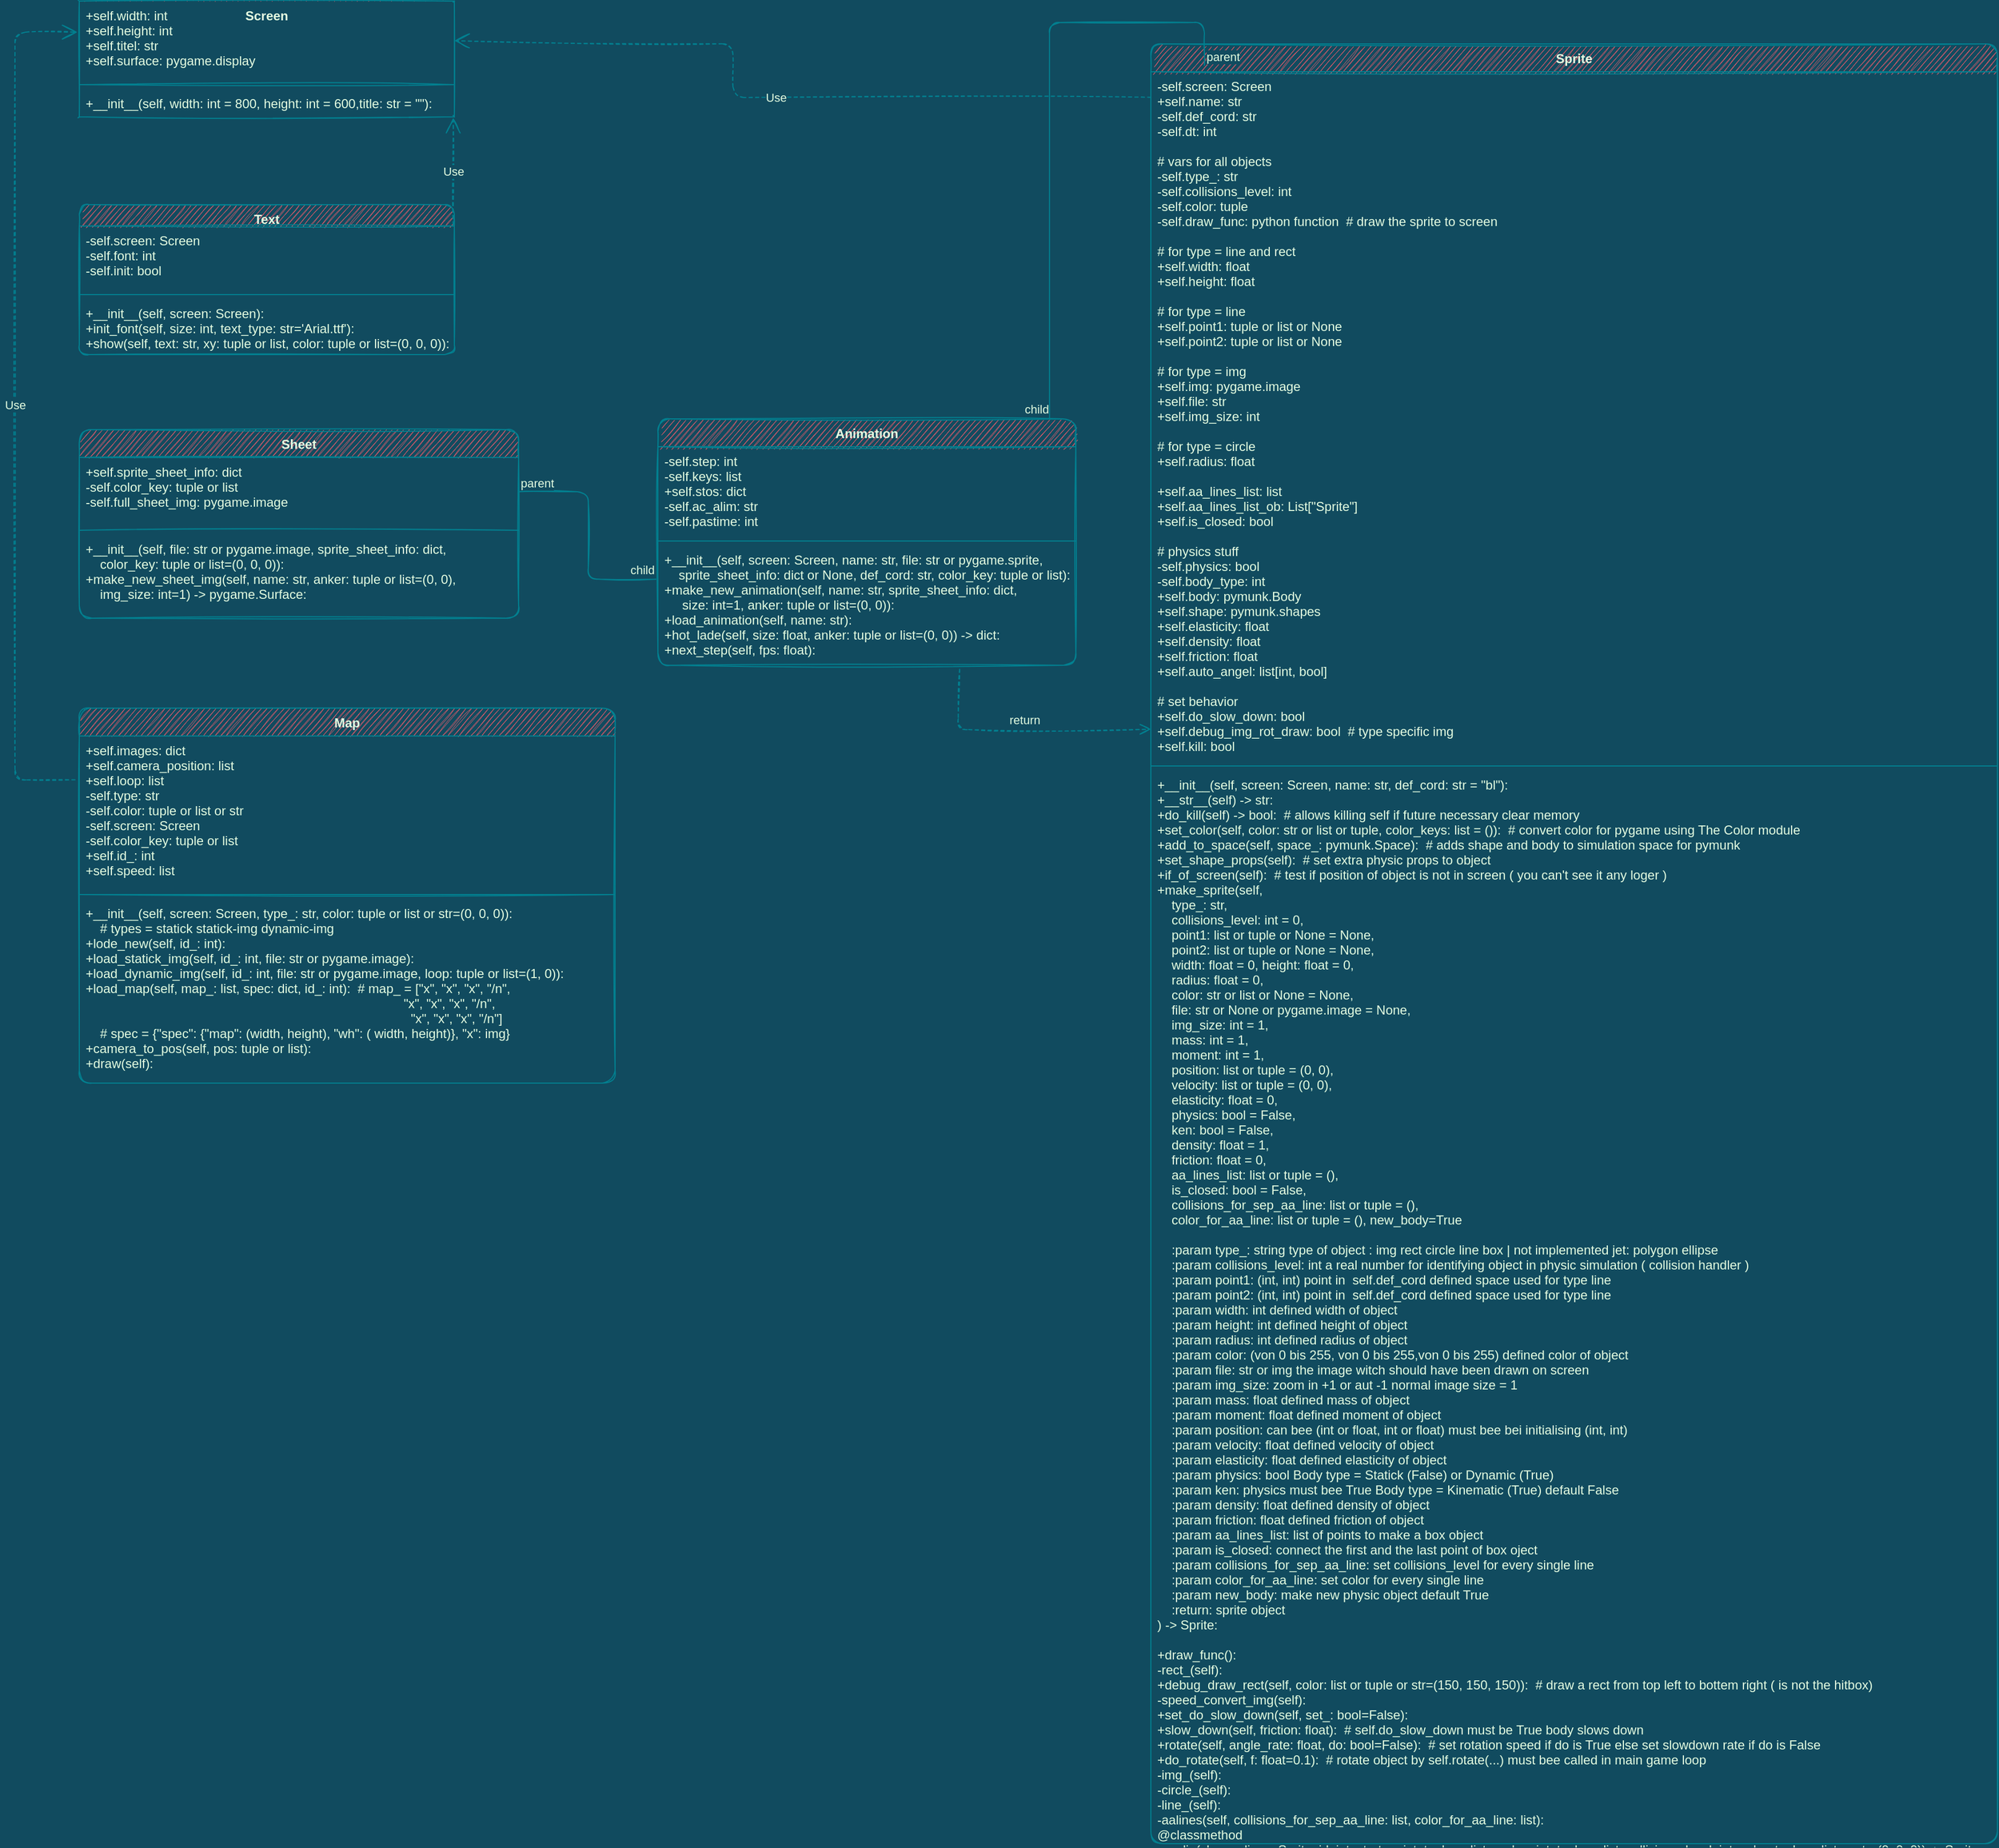 <mxfile version="16.6.3" type="github">
  <diagram id="C5RBs43oDa-KdzZeNtuy" name="Page-1">
    <mxGraphModel dx="1772" dy="1661" grid="1" gridSize="10" guides="1" tooltips="1" connect="1" arrows="1" fold="1" page="1" pageScale="1" pageWidth="827" pageHeight="1169" background="#114B5F" math="0" shadow="0">
      <root>
        <mxCell id="WIyWlLk6GJQsqaUBKTNV-0" />
        <mxCell id="WIyWlLk6GJQsqaUBKTNV-1" parent="WIyWlLk6GJQsqaUBKTNV-0" />
        <mxCell id="FMwDaVfZEnFEAQgHHLUg-0" value="Screen" style="swimlane;fontStyle=1;align=center;verticalAlign=top;childLayout=stackLayout;horizontal=1;startSize=0;horizontalStack=0;resizeParent=1;resizeParentMax=0;resizeLast=0;collapsible=1;marginBottom=0;fillColor=#F45B69;strokeColor=#028090;fontColor=#E4FDE1;rounded=1;sketch=1;" vertex="1" parent="WIyWlLk6GJQsqaUBKTNV-1">
          <mxGeometry x="-720" y="-1120" width="350" height="108" as="geometry" />
        </mxCell>
        <mxCell id="FMwDaVfZEnFEAQgHHLUg-1" value="+self.width: int&#xa;+self.height: int&#xa;+self.titel: str&#xa;+self.surface: pygame.display" style="text;strokeColor=none;fillColor=none;align=left;verticalAlign=top;spacingLeft=4;spacingRight=4;overflow=hidden;rotatable=0;points=[[0,0.5],[1,0.5]];portConstraint=eastwest;fontColor=#E4FDE1;rounded=1;sketch=1;" vertex="1" parent="FMwDaVfZEnFEAQgHHLUg-0">
          <mxGeometry width="350" height="74" as="geometry" />
        </mxCell>
        <mxCell id="FMwDaVfZEnFEAQgHHLUg-2" value="" style="line;strokeWidth=1;fillColor=none;align=left;verticalAlign=middle;spacingTop=-1;spacingLeft=3;spacingRight=3;rotatable=0;labelPosition=right;points=[];portConstraint=eastwest;labelBackgroundColor=#114B5F;strokeColor=#028090;fontColor=#E4FDE1;rounded=1;sketch=1;" vertex="1" parent="FMwDaVfZEnFEAQgHHLUg-0">
          <mxGeometry y="74" width="350" height="8" as="geometry" />
        </mxCell>
        <mxCell id="FMwDaVfZEnFEAQgHHLUg-3" value="+__init__(self, width: int = 800, height: int = 600,title: str = &quot;&quot;):" style="text;strokeColor=none;fillColor=none;align=left;verticalAlign=top;spacingLeft=4;spacingRight=4;overflow=hidden;rotatable=0;points=[[0,0.5],[1,0.5]];portConstraint=eastwest;fontColor=#E4FDE1;rounded=1;sketch=1;" vertex="1" parent="FMwDaVfZEnFEAQgHHLUg-0">
          <mxGeometry y="82" width="350" height="26" as="geometry" />
        </mxCell>
        <mxCell id="FMwDaVfZEnFEAQgHHLUg-4" value="Text" style="swimlane;fontStyle=1;align=center;verticalAlign=top;childLayout=stackLayout;horizontal=1;startSize=20;horizontalStack=0;resizeParent=1;resizeParentMax=0;resizeLast=0;collapsible=1;marginBottom=0;fillColor=#F45B69;strokeColor=#028090;fontColor=#E4FDE1;rounded=1;sketch=1;" vertex="1" parent="WIyWlLk6GJQsqaUBKTNV-1">
          <mxGeometry x="-720" y="-930" width="350" height="140" as="geometry" />
        </mxCell>
        <mxCell id="FMwDaVfZEnFEAQgHHLUg-5" value="-self.screen: Screen&#xa;-self.font: int&#xa;-self.init: bool" style="text;strokeColor=none;fillColor=none;align=left;verticalAlign=top;spacingLeft=4;spacingRight=4;overflow=hidden;rotatable=0;points=[[0,0.5],[1,0.5]];portConstraint=eastwest;fontColor=#E4FDE1;rounded=1;sketch=1;" vertex="1" parent="FMwDaVfZEnFEAQgHHLUg-4">
          <mxGeometry y="20" width="350" height="60" as="geometry" />
        </mxCell>
        <mxCell id="FMwDaVfZEnFEAQgHHLUg-6" value="" style="line;strokeWidth=1;fillColor=none;align=left;verticalAlign=middle;spacingTop=-1;spacingLeft=3;spacingRight=3;rotatable=0;labelPosition=right;points=[];portConstraint=eastwest;labelBackgroundColor=#114B5F;strokeColor=#028090;fontColor=#E4FDE1;rounded=1;sketch=1;" vertex="1" parent="FMwDaVfZEnFEAQgHHLUg-4">
          <mxGeometry y="80" width="350" height="8" as="geometry" />
        </mxCell>
        <mxCell id="FMwDaVfZEnFEAQgHHLUg-7" value="+__init__(self, screen: Screen):&#xa;+init_font(self, size: int, text_type: str=&#39;Arial.ttf&#39;):&#xa;+show(self, text: str, xy: tuple or list, color: tuple or list=(0, 0, 0)):" style="text;strokeColor=none;fillColor=none;align=left;verticalAlign=top;spacingLeft=4;spacingRight=4;overflow=hidden;rotatable=0;points=[[0,0.5],[1,0.5]];portConstraint=eastwest;fontColor=#E4FDE1;rounded=1;sketch=1;" vertex="1" parent="FMwDaVfZEnFEAQgHHLUg-4">
          <mxGeometry y="88" width="350" height="52" as="geometry" />
        </mxCell>
        <mxCell id="FMwDaVfZEnFEAQgHHLUg-8" value="Animation" style="swimlane;fontStyle=1;align=center;verticalAlign=top;childLayout=stackLayout;horizontal=1;startSize=26;horizontalStack=0;resizeParent=1;resizeParentMax=0;resizeLast=0;collapsible=1;marginBottom=0;fillColor=#F45B69;strokeColor=#028090;fontColor=#E4FDE1;rounded=1;sketch=1;" vertex="1" parent="WIyWlLk6GJQsqaUBKTNV-1">
          <mxGeometry x="-180" y="-730" width="390" height="230" as="geometry" />
        </mxCell>
        <mxCell id="FMwDaVfZEnFEAQgHHLUg-9" value="-self.step: int&#xa;-self.keys: list&#xa;+self.stos: dict&#xa;-self.ac_alim: str&#xa;-self.pastime: int" style="text;strokeColor=none;fillColor=none;align=left;verticalAlign=top;spacingLeft=4;spacingRight=4;overflow=hidden;rotatable=0;points=[[0,0.5],[1,0.5]];portConstraint=eastwest;fontColor=#E4FDE1;rounded=1;sketch=1;" vertex="1" parent="FMwDaVfZEnFEAQgHHLUg-8">
          <mxGeometry y="26" width="390" height="84" as="geometry" />
        </mxCell>
        <mxCell id="FMwDaVfZEnFEAQgHHLUg-10" value="" style="line;strokeWidth=1;fillColor=none;align=left;verticalAlign=middle;spacingTop=-1;spacingLeft=3;spacingRight=3;rotatable=0;labelPosition=right;points=[];portConstraint=eastwest;labelBackgroundColor=#114B5F;strokeColor=#028090;fontColor=#E4FDE1;rounded=1;sketch=1;" vertex="1" parent="FMwDaVfZEnFEAQgHHLUg-8">
          <mxGeometry y="110" width="390" height="8" as="geometry" />
        </mxCell>
        <mxCell id="FMwDaVfZEnFEAQgHHLUg-11" value="+__init__(self, screen: Screen, name: str, file: str or pygame.sprite, &#xa;    sprite_sheet_info: dict or None, def_cord: str, color_key: tuple or list):&#xa;+make_new_animation(self, name: str, sprite_sheet_info: dict,&#xa;     size: int=1, anker: tuple or list=(0, 0)):&#xa;+load_animation(self, name: str):&#xa;+hot_lade(self, size: float, anker: tuple or list=(0, 0)) -&gt; dict:&#xa;+next_step(self, fps: float):" style="text;strokeColor=none;fillColor=none;align=left;verticalAlign=top;spacingLeft=4;spacingRight=4;overflow=hidden;rotatable=0;points=[[0,0.5],[1,0.5]];portConstraint=eastwest;fontColor=#E4FDE1;rounded=1;sketch=1;" vertex="1" parent="FMwDaVfZEnFEAQgHHLUg-8">
          <mxGeometry y="118" width="390" height="112" as="geometry" />
        </mxCell>
        <mxCell id="FMwDaVfZEnFEAQgHHLUg-12" value="Sheet" style="swimlane;fontStyle=1;align=center;verticalAlign=top;childLayout=stackLayout;horizontal=1;startSize=26;horizontalStack=0;resizeParent=1;resizeParentMax=0;resizeLast=0;collapsible=1;marginBottom=0;fillColor=#F45B69;strokeColor=#028090;fontColor=#E4FDE1;rounded=1;sketch=1;" vertex="1" parent="WIyWlLk6GJQsqaUBKTNV-1">
          <mxGeometry x="-720" y="-720" width="410" height="176" as="geometry" />
        </mxCell>
        <mxCell id="FMwDaVfZEnFEAQgHHLUg-13" value="+self.sprite_sheet_info: dict&#xa;-self.color_key: tuple or list&#xa;-self.full_sheet_img: pygame.image" style="text;strokeColor=none;fillColor=none;align=left;verticalAlign=top;spacingLeft=4;spacingRight=4;overflow=hidden;rotatable=0;points=[[0,0.5],[1,0.5]];portConstraint=eastwest;fontColor=#E4FDE1;rounded=1;sketch=1;" vertex="1" parent="FMwDaVfZEnFEAQgHHLUg-12">
          <mxGeometry y="26" width="410" height="64" as="geometry" />
        </mxCell>
        <mxCell id="FMwDaVfZEnFEAQgHHLUg-14" value="" style="line;strokeWidth=1;fillColor=none;align=left;verticalAlign=middle;spacingTop=-1;spacingLeft=3;spacingRight=3;rotatable=0;labelPosition=right;points=[];portConstraint=eastwest;labelBackgroundColor=#114B5F;strokeColor=#028090;fontColor=#E4FDE1;rounded=1;sketch=1;" vertex="1" parent="FMwDaVfZEnFEAQgHHLUg-12">
          <mxGeometry y="90" width="410" height="8" as="geometry" />
        </mxCell>
        <mxCell id="FMwDaVfZEnFEAQgHHLUg-15" value="+__init__(self, file: str or pygame.image, sprite_sheet_info: dict,&#xa;    color_key: tuple or list=(0, 0, 0)):&#xa;+make_new_sheet_img(self, name: str, anker: tuple or list=(0, 0), &#xa;    img_size: int=1) -&gt; pygame.Surface:" style="text;strokeColor=none;fillColor=none;align=left;verticalAlign=top;spacingLeft=4;spacingRight=4;overflow=hidden;rotatable=0;points=[[0,0.5],[1,0.5]];portConstraint=eastwest;fontColor=#E4FDE1;rounded=1;sketch=1;" vertex="1" parent="FMwDaVfZEnFEAQgHHLUg-12">
          <mxGeometry y="98" width="410" height="78" as="geometry" />
        </mxCell>
        <mxCell id="FMwDaVfZEnFEAQgHHLUg-16" value="Map" style="swimlane;fontStyle=1;align=center;verticalAlign=top;childLayout=stackLayout;horizontal=1;startSize=26;horizontalStack=0;resizeParent=1;resizeParentMax=0;resizeLast=0;collapsible=1;marginBottom=0;fillColor=#F45B69;strokeColor=#028090;fontColor=#E4FDE1;rounded=1;sketch=1;" vertex="1" parent="WIyWlLk6GJQsqaUBKTNV-1">
          <mxGeometry x="-720" y="-460" width="500" height="350" as="geometry" />
        </mxCell>
        <mxCell id="FMwDaVfZEnFEAQgHHLUg-17" value="+self.images: dict&#xa;+self.camera_position: list&#xa;+self.loop: list&#xa;-self.type: str&#xa;-self.color: tuple or list or str&#xa;-self.screen: Screen&#xa;-self.color_key: tuple or list&#xa;+self.id_: int&#xa;+self.speed: list" style="text;strokeColor=none;fillColor=none;align=left;verticalAlign=top;spacingLeft=4;spacingRight=4;overflow=hidden;rotatable=0;points=[[0,0.5],[1,0.5]];portConstraint=eastwest;fontColor=#E4FDE1;rounded=1;sketch=1;" vertex="1" parent="FMwDaVfZEnFEAQgHHLUg-16">
          <mxGeometry y="26" width="500" height="144" as="geometry" />
        </mxCell>
        <mxCell id="FMwDaVfZEnFEAQgHHLUg-18" value="" style="line;strokeWidth=1;fillColor=none;align=left;verticalAlign=middle;spacingTop=-1;spacingLeft=3;spacingRight=3;rotatable=0;labelPosition=right;points=[];portConstraint=eastwest;labelBackgroundColor=#114B5F;strokeColor=#028090;fontColor=#E4FDE1;rounded=1;sketch=1;" vertex="1" parent="FMwDaVfZEnFEAQgHHLUg-16">
          <mxGeometry y="170" width="500" height="8" as="geometry" />
        </mxCell>
        <mxCell id="FMwDaVfZEnFEAQgHHLUg-19" value="+__init__(self, screen: Screen, type_: str, color: tuple or list or str=(0, 0, 0)):&#xa;    # types = statick statick-img dynamic-img&#xa;+lode_new(self, id_: int):&#xa;+load_statick_img(self, id_: int, file: str or pygame.image):&#xa;+load_dynamic_img(self, id_: int, file: str or pygame.image, loop: tuple or list=(1, 0)):&#xa;+load_map(self, map_: list, spec: dict, id_: int):  # map_ = [&quot;x&quot;, &quot;x&quot;, &quot;x&quot;, &quot;/n&quot;,&#xa;                                                                                           &quot;x&quot;, &quot;x&quot;, &quot;x&quot;, &quot;/n&quot;,&#xa;                                                                                           &quot;x&quot;, &quot;x&quot;, &quot;x&quot;, &quot;/n&quot;]&#xa;    # spec = {&quot;spec&quot;: {&quot;map&quot;: (width, height), &quot;wh&quot;: ( width, height)}, &quot;x&quot;: img}&#xa;+camera_to_pos(self, pos: tuple or list):&#xa;+draw(self):&#xa;&#xa;" style="text;strokeColor=none;fillColor=none;align=left;verticalAlign=top;spacingLeft=4;spacingRight=4;overflow=hidden;rotatable=0;points=[[0,0.5],[1,0.5]];portConstraint=eastwest;fontColor=#E4FDE1;rounded=1;sketch=1;" vertex="1" parent="FMwDaVfZEnFEAQgHHLUg-16">
          <mxGeometry y="178" width="500" height="172" as="geometry" />
        </mxCell>
        <mxCell id="FMwDaVfZEnFEAQgHHLUg-20" value="Sprite" style="swimlane;fontStyle=1;align=center;verticalAlign=top;childLayout=stackLayout;horizontal=1;startSize=26;horizontalStack=0;resizeParent=1;resizeParentMax=0;resizeLast=0;collapsible=1;marginBottom=0;fillColor=#F45B69;strokeColor=#028090;fontColor=#E4FDE1;rounded=1;sketch=1;" vertex="1" parent="WIyWlLk6GJQsqaUBKTNV-1">
          <mxGeometry x="280" y="-1080" width="790" height="1680" as="geometry" />
        </mxCell>
        <mxCell id="FMwDaVfZEnFEAQgHHLUg-21" value="-self.screen: Screen&#xa;+self.name: str&#xa;-self.def_cord: str&#xa;-self.dt: int &#xa;&#xa;# vars for all objects&#xa;-self.type_: str &#xa;-self.collisions_level: int &#xa;-self.color: tuple&#xa;-self.draw_func: python function  # draw the sprite to screen&#xa;&#xa;# for type = line and rect&#xa;+self.width: float&#xa;+self.height: float&#xa;&#xa;# for type = line&#xa;+self.point1: tuple or list or None&#xa;+self.point2: tuple or list or None&#xa;&#xa;# for type = img&#xa;+self.img: pygame.image&#xa;+self.file: str&#xa;+self.img_size: int&#xa;&#xa;# for type = circle&#xa;+self.radius: float&#xa;&#xa;+self.aa_lines_list: list&#xa;+self.aa_lines_list_ob: List[&quot;Sprite&quot;]&#xa;+self.is_closed: bool&#xa;&#xa;# physics stuff&#xa;-self.physics: bool&#xa;-self.body_type: int&#xa;+self.body: pymunk.Body&#xa;+self.shape: pymunk.shapes&#xa;+self.elasticity: float&#xa;+self.density: float&#xa;+self.friction: float&#xa;+self.auto_angel: list[int, bool]&#xa;&#xa;# set behavior&#xa;+self.do_slow_down: bool&#xa;+self.debug_img_rot_draw: bool  # type specific img&#xa;+self.kill: bool&#xa;" style="text;strokeColor=none;fillColor=none;align=left;verticalAlign=top;spacingLeft=4;spacingRight=4;overflow=hidden;rotatable=0;points=[[0,0.5],[1,0.5]];portConstraint=eastwest;fontColor=#E4FDE1;rounded=1;sketch=1;" vertex="1" parent="FMwDaVfZEnFEAQgHHLUg-20">
          <mxGeometry y="26" width="790" height="644" as="geometry" />
        </mxCell>
        <mxCell id="FMwDaVfZEnFEAQgHHLUg-22" value="" style="line;strokeWidth=1;fillColor=none;align=left;verticalAlign=middle;spacingTop=-1;spacingLeft=3;spacingRight=3;rotatable=0;labelPosition=right;points=[];portConstraint=eastwest;labelBackgroundColor=#114B5F;strokeColor=#028090;fontColor=#E4FDE1;rounded=1;sketch=1;" vertex="1" parent="FMwDaVfZEnFEAQgHHLUg-20">
          <mxGeometry y="670" width="790" height="8" as="geometry" />
        </mxCell>
        <mxCell id="FMwDaVfZEnFEAQgHHLUg-23" value="+__init__(self, screen: Screen, name: str, def_cord: str = &quot;bl&quot;):&#xa;+__str__(self) -&gt; str:&#xa;+do_kill(self) -&gt; bool:  # allows killing self if future necessary clear memory&#xa;+set_color(self, color: str or list or tuple, color_keys: list = ()):  # convert color for pygame using The Color module&#xa;+add_to_space(self, space_: pymunk.Space):  # adds shape and body to simulation space for pymunk&#xa;+set_shape_props(self):  # set extra physic props to object&#xa;+if_of_screen(self):  # test if position of object is not in screen ( you can&#39;t see it any loger )&#xa;+make_sprite(self,&#xa;    type_: str,&#xa;    collisions_level: int = 0,&#xa;    point1: list or tuple or None = None,&#xa;    point2: list or tuple or None = None,&#xa;    width: float = 0, height: float = 0,&#xa;    radius: float = 0,&#xa;    color: str or list or None = None,&#xa;    file: str or None or pygame.image = None,&#xa;    img_size: int = 1,&#xa;    mass: int = 1,&#xa;    moment: int = 1,&#xa;    position: list or tuple = (0, 0),&#xa;    velocity: list or tuple = (0, 0),&#xa;    elasticity: float = 0,&#xa;    physics: bool = False,&#xa;    ken: bool = False,&#xa;    density: float = 1,&#xa;    friction: float = 0,&#xa;    aa_lines_list: list or tuple = (),&#xa;    is_closed: bool = False,&#xa;    collisions_for_sep_aa_line: list or tuple = (),&#xa;    color_for_aa_line: list or tuple = (), new_body=True&#xa;&#xa;    :param type_: string type of object : img rect circle line box | not implemented jet: polygon ellipse&#xa;    :param collisions_level: int a real number for identifying object in physic simulation ( collision handler )&#xa;    :param point1: (int, int) point in  self.def_cord defined space used for type line&#xa;    :param point2: (int, int) point in  self.def_cord defined space used for type line&#xa;    :param width: int defined width of object&#xa;    :param height: int defined height of object&#xa;    :param radius: int defined radius of object&#xa;    :param color: (von 0 bis 255, von 0 bis 255,von 0 bis 255) defined color of object&#xa;    :param file: str or img the image witch should have been drawn on screen&#xa;    :param img_size: zoom in +1 or aut -1 normal image size = 1&#xa;    :param mass: float defined mass of object&#xa;    :param moment: float defined moment of object&#xa;    :param position: can bee (int or float, int or float) must bee bei initialising (int, int)&#xa;    :param velocity: float defined velocity of object&#xa;    :param elasticity: float defined elasticity of object&#xa;    :param physics: bool Body type = Statick (False) or Dynamic (True)&#xa;    :param ken: physics must bee True Body type = Kinematic (True) default False&#xa;    :param density: float defined density of object&#xa;    :param friction: float defined friction of object&#xa;    :param aa_lines_list: list of points to make a box object&#xa;    :param is_closed: connect the first and the last point of box oject&#xa;    :param collisions_for_sep_aa_line: set collisions_level for every single line&#xa;    :param color_for_aa_line: set color for every single line&#xa;    :param new_body: make new physic object default True&#xa;    :return: sprite object&#xa;) -&gt; Sprite:&#xa;&#xa;+draw_func():&#xa;-rect_(self):&#xa;+debug_draw_rect(self, color: list or tuple or str=(150, 150, 150)):  # draw a rect from top left to bottem right ( is not the hitbox)&#xa;-speed_convert_img(self):&#xa;+set_do_slow_down(self, set_: bool=False):&#xa;+slow_down(self, friction: float):  # self.do_slow_down must be True body slows down&#xa;+rotate(self, angle_rate: float, do: bool=False):  # set rotation speed if do is True else set slowdown rate if do is False&#xa;+do_rotate(self, f: float=0.1):  # rotate object by self.rotate(...) must bee called in main game loop&#xa;-img_(self):&#xa;-circle_(self):&#xa;-line_(self):&#xa;-aalines(self, collisions_for_sep_aa_line: list, color_for_aa_line: list):&#xa;@classmethod&#xa;-aa_lin(cls, aa_lines: Sprite, id: int, start_point: tuple or list, end_point: tuple or list, collisions_level: int, color: tuple or list or str=(0, 0, 0)) -&gt; Sprite:&#xa;" style="text;strokeColor=none;fillColor=none;align=left;verticalAlign=top;spacingLeft=4;spacingRight=4;overflow=hidden;rotatable=0;points=[[0,0.5],[1,0.5]];portConstraint=eastwest;fontColor=#E4FDE1;rounded=1;sketch=1;" vertex="1" parent="FMwDaVfZEnFEAQgHHLUg-20">
          <mxGeometry y="678" width="790" height="1002" as="geometry" />
        </mxCell>
        <mxCell id="FMwDaVfZEnFEAQgHHLUg-29" value="" style="endArrow=none;html=1;edgeStyle=orthogonalEdgeStyle;rounded=1;entryX=-0.005;entryY=0.282;entryDx=0;entryDy=0;entryPerimeter=0;labelBackgroundColor=#114B5F;strokeColor=#028090;fontColor=#E4FDE1;sketch=1;" edge="1" parent="WIyWlLk6GJQsqaUBKTNV-1" source="FMwDaVfZEnFEAQgHHLUg-13" target="FMwDaVfZEnFEAQgHHLUg-11">
          <mxGeometry relative="1" as="geometry">
            <mxPoint x="-180" y="-630" as="sourcePoint" />
            <mxPoint x="-20" y="-630" as="targetPoint" />
          </mxGeometry>
        </mxCell>
        <mxCell id="FMwDaVfZEnFEAQgHHLUg-30" value="parent" style="edgeLabel;resizable=0;html=1;align=left;verticalAlign=bottom;labelBackgroundColor=#114B5F;fontColor=#E4FDE1;rounded=1;sketch=1;" connectable="0" vertex="1" parent="FMwDaVfZEnFEAQgHHLUg-29">
          <mxGeometry x="-1" relative="1" as="geometry" />
        </mxCell>
        <mxCell id="FMwDaVfZEnFEAQgHHLUg-31" value="child" style="edgeLabel;resizable=0;html=1;align=right;verticalAlign=bottom;labelBackgroundColor=#114B5F;fontColor=#E4FDE1;rounded=1;sketch=1;" connectable="0" vertex="1" parent="FMwDaVfZEnFEAQgHHLUg-29">
          <mxGeometry x="1" relative="1" as="geometry" />
        </mxCell>
        <mxCell id="FMwDaVfZEnFEAQgHHLUg-32" value="" style="endArrow=none;html=1;edgeStyle=orthogonalEdgeStyle;rounded=1;entryX=0.937;entryY=-0.003;entryDx=0;entryDy=0;entryPerimeter=0;labelBackgroundColor=#114B5F;strokeColor=#028090;fontColor=#E4FDE1;sketch=1;" edge="1" parent="WIyWlLk6GJQsqaUBKTNV-1" target="FMwDaVfZEnFEAQgHHLUg-8">
          <mxGeometry relative="1" as="geometry">
            <mxPoint x="330" y="-1060" as="sourcePoint" />
            <mxPoint x="170" y="-900" as="targetPoint" />
            <Array as="points">
              <mxPoint x="330" y="-1060" />
              <mxPoint x="330" y="-1100" />
              <mxPoint x="185" y="-1100" />
            </Array>
          </mxGeometry>
        </mxCell>
        <mxCell id="FMwDaVfZEnFEAQgHHLUg-33" value="parent" style="edgeLabel;resizable=0;html=1;align=left;verticalAlign=bottom;labelBackgroundColor=#114B5F;fontColor=#E4FDE1;rounded=1;sketch=1;" connectable="0" vertex="1" parent="FMwDaVfZEnFEAQgHHLUg-32">
          <mxGeometry x="-1" relative="1" as="geometry" />
        </mxCell>
        <mxCell id="FMwDaVfZEnFEAQgHHLUg-34" value="child" style="edgeLabel;resizable=0;html=1;align=right;verticalAlign=bottom;labelBackgroundColor=#114B5F;fontColor=#E4FDE1;rounded=1;sketch=1;" connectable="0" vertex="1" parent="FMwDaVfZEnFEAQgHHLUg-32">
          <mxGeometry x="1" relative="1" as="geometry" />
        </mxCell>
        <mxCell id="FMwDaVfZEnFEAQgHHLUg-36" value="Use" style="endArrow=open;endSize=12;dashed=1;html=1;rounded=1;exitX=0.997;exitY=-0.017;exitDx=0;exitDy=0;exitPerimeter=0;entryX=0.997;entryY=1.038;entryDx=0;entryDy=0;entryPerimeter=0;labelBackgroundColor=#114B5F;strokeColor=#028090;fontColor=#E4FDE1;sketch=1;" edge="1" parent="WIyWlLk6GJQsqaUBKTNV-1" source="FMwDaVfZEnFEAQgHHLUg-5" target="FMwDaVfZEnFEAQgHHLUg-3">
          <mxGeometry width="160" relative="1" as="geometry">
            <mxPoint x="-530" y="-740" as="sourcePoint" />
            <mxPoint x="-370" y="-740" as="targetPoint" />
          </mxGeometry>
        </mxCell>
        <mxCell id="FMwDaVfZEnFEAQgHHLUg-37" value="return" style="html=1;verticalAlign=bottom;endArrow=open;dashed=1;endSize=8;rounded=1;exitX=0.722;exitY=1.033;exitDx=0;exitDy=0;exitPerimeter=0;entryX=0;entryY=0.953;entryDx=0;entryDy=0;entryPerimeter=0;labelBackgroundColor=#114B5F;strokeColor=#028090;fontColor=#E4FDE1;sketch=1;" edge="1" parent="WIyWlLk6GJQsqaUBKTNV-1" source="FMwDaVfZEnFEAQgHHLUg-11" target="FMwDaVfZEnFEAQgHHLUg-21">
          <mxGeometry relative="1" as="geometry">
            <mxPoint x="100" y="-440" as="sourcePoint" />
            <mxPoint x="20" y="-440" as="targetPoint" />
            <Array as="points">
              <mxPoint x="100" y="-440" />
            </Array>
          </mxGeometry>
        </mxCell>
        <mxCell id="FMwDaVfZEnFEAQgHHLUg-38" value="Use" style="endArrow=open;endSize=12;dashed=1;html=1;rounded=1;exitX=-0.008;exitY=0.284;exitDx=0;exitDy=0;exitPerimeter=0;entryX=-0.005;entryY=0.392;entryDx=0;entryDy=0;entryPerimeter=0;labelBackgroundColor=#114B5F;strokeColor=#028090;fontColor=#E4FDE1;sketch=1;" edge="1" parent="WIyWlLk6GJQsqaUBKTNV-1" source="FMwDaVfZEnFEAQgHHLUg-17" target="FMwDaVfZEnFEAQgHHLUg-1">
          <mxGeometry width="160" relative="1" as="geometry">
            <mxPoint x="-361.05" y="-901.02" as="sourcePoint" />
            <mxPoint x="-361.05" y="-1001.012" as="targetPoint" />
            <Array as="points">
              <mxPoint x="-780" y="-393" />
              <mxPoint x="-780" y="-1091" />
            </Array>
          </mxGeometry>
        </mxCell>
        <mxCell id="FMwDaVfZEnFEAQgHHLUg-39" value="Use" style="endArrow=open;endSize=12;dashed=1;html=1;rounded=1;exitX=0;exitY=0.037;exitDx=0;exitDy=0;exitPerimeter=0;entryX=1;entryY=0.5;entryDx=0;entryDy=0;labelBackgroundColor=#114B5F;strokeColor=#028090;fontColor=#E4FDE1;sketch=1;" edge="1" parent="WIyWlLk6GJQsqaUBKTNV-1" source="FMwDaVfZEnFEAQgHHLUg-21" target="FMwDaVfZEnFEAQgHHLUg-1">
          <mxGeometry width="160" relative="1" as="geometry">
            <mxPoint x="-361.05" y="-901.02" as="sourcePoint" />
            <mxPoint x="-361.05" y="-1001.012" as="targetPoint" />
            <Array as="points">
              <mxPoint x="-110" y="-1030" />
              <mxPoint x="-110" y="-1080" />
            </Array>
          </mxGeometry>
        </mxCell>
      </root>
    </mxGraphModel>
  </diagram>
</mxfile>
